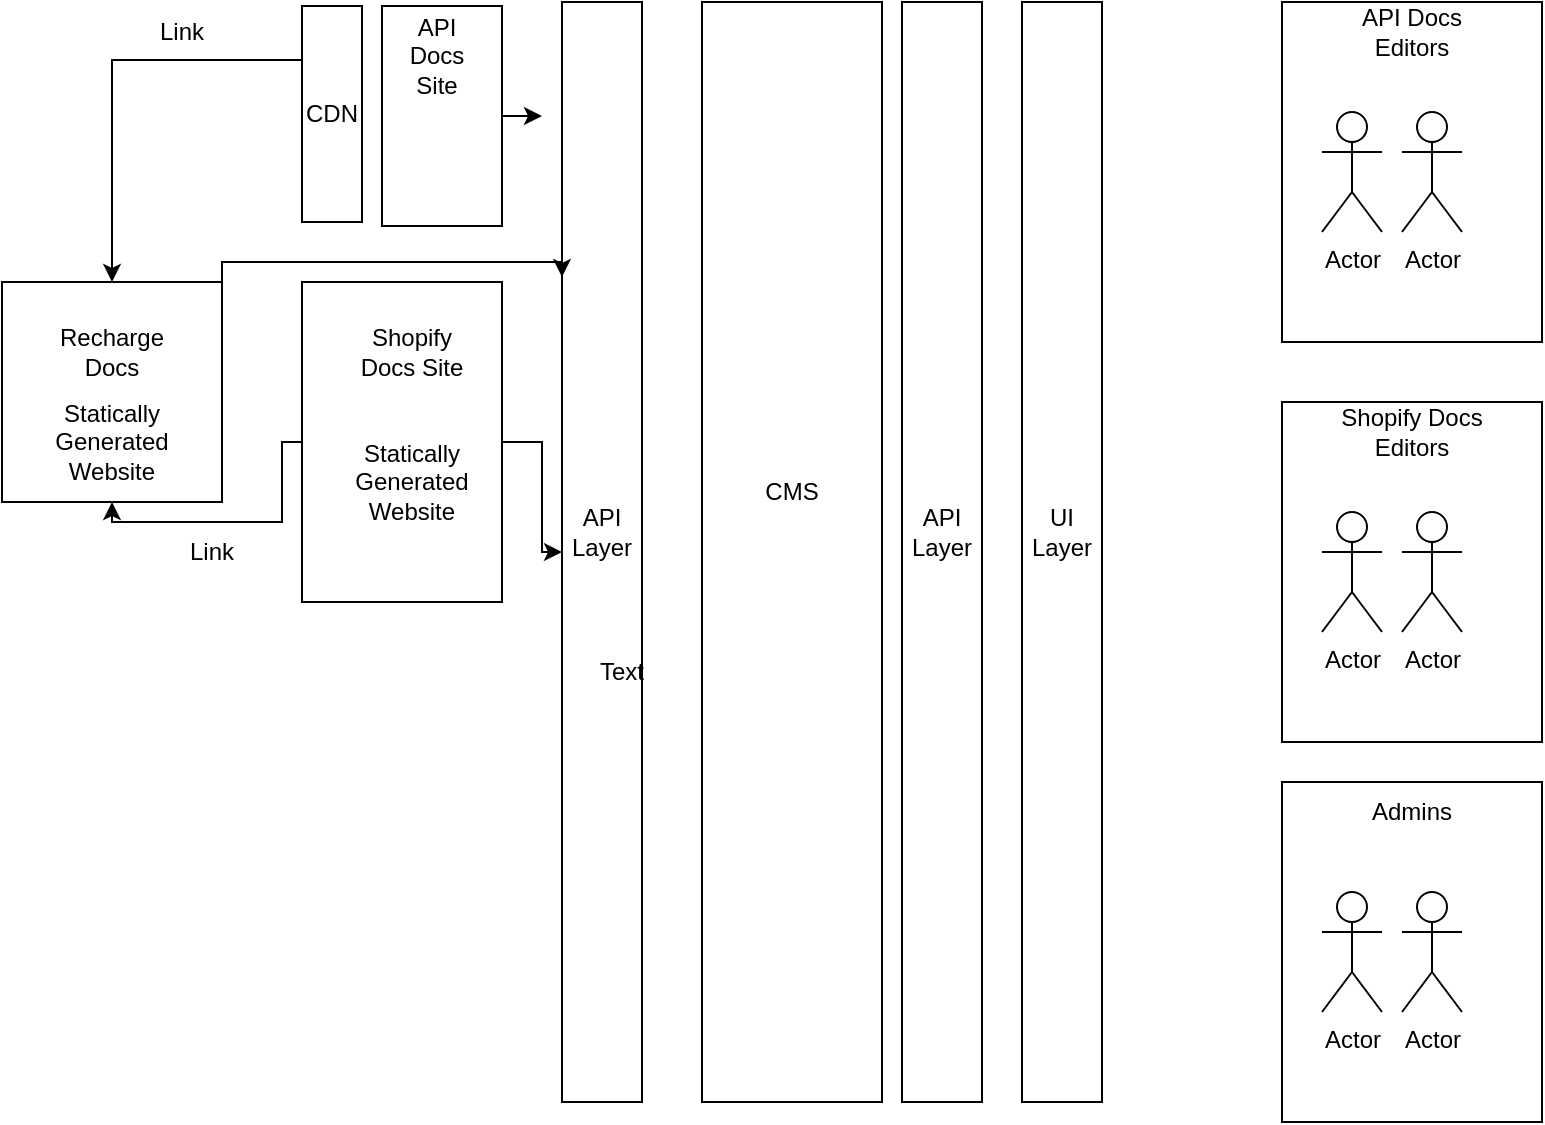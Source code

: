 <mxfile version="15.8.9" type="github">
  <diagram id="McnBqX_8OXEuc_d459IT" name="Page-1">
    <mxGraphModel dx="1278" dy="828" grid="1" gridSize="10" guides="1" tooltips="1" connect="1" arrows="1" fold="1" page="1" pageScale="1" pageWidth="850" pageHeight="1100" math="0" shadow="0">
      <root>
        <mxCell id="0" />
        <mxCell id="1" parent="0" />
        <mxCell id="wLzdfKrcWUK0gIP68M67-1" value="" style="rounded=0;whiteSpace=wrap;html=1;direction=south;" vertex="1" parent="1">
          <mxGeometry x="360" y="160" width="90" height="550" as="geometry" />
        </mxCell>
        <mxCell id="wLzdfKrcWUK0gIP68M67-2" value="CMS" style="text;html=1;strokeColor=none;fillColor=none;align=center;verticalAlign=middle;whiteSpace=wrap;rounded=0;" vertex="1" parent="1">
          <mxGeometry x="375" y="390" width="60" height="30" as="geometry" />
        </mxCell>
        <mxCell id="wLzdfKrcWUK0gIP68M67-4" value="" style="rounded=0;whiteSpace=wrap;html=1;direction=south;" vertex="1" parent="1">
          <mxGeometry x="460" y="160" width="40" height="550" as="geometry" />
        </mxCell>
        <mxCell id="wLzdfKrcWUK0gIP68M67-5" value="" style="rounded=0;whiteSpace=wrap;html=1;direction=south;" vertex="1" parent="1">
          <mxGeometry x="520" y="160" width="40" height="550" as="geometry" />
        </mxCell>
        <mxCell id="wLzdfKrcWUK0gIP68M67-6" value="API&lt;br&gt;Layer" style="text;html=1;strokeColor=none;fillColor=none;align=center;verticalAlign=middle;whiteSpace=wrap;rounded=0;" vertex="1" parent="1">
          <mxGeometry x="450" y="410" width="60" height="30" as="geometry" />
        </mxCell>
        <mxCell id="wLzdfKrcWUK0gIP68M67-7" value="UI&lt;br&gt;Layer" style="text;html=1;strokeColor=none;fillColor=none;align=center;verticalAlign=middle;whiteSpace=wrap;rounded=0;" vertex="1" parent="1">
          <mxGeometry x="510" y="410" width="60" height="30" as="geometry" />
        </mxCell>
        <mxCell id="wLzdfKrcWUK0gIP68M67-10" value="" style="rounded=0;whiteSpace=wrap;html=1;" vertex="1" parent="1">
          <mxGeometry x="650" y="160" width="130" height="170" as="geometry" />
        </mxCell>
        <mxCell id="wLzdfKrcWUK0gIP68M67-11" value="API Docs Editors" style="text;html=1;strokeColor=none;fillColor=none;align=center;verticalAlign=middle;whiteSpace=wrap;rounded=0;" vertex="1" parent="1">
          <mxGeometry x="670" y="160" width="90" height="30" as="geometry" />
        </mxCell>
        <mxCell id="wLzdfKrcWUK0gIP68M67-12" value="Actor" style="shape=umlActor;verticalLabelPosition=bottom;verticalAlign=top;html=1;outlineConnect=0;" vertex="1" parent="1">
          <mxGeometry x="670" y="215" width="30" height="60" as="geometry" />
        </mxCell>
        <mxCell id="wLzdfKrcWUK0gIP68M67-13" value="Actor" style="shape=umlActor;verticalLabelPosition=bottom;verticalAlign=top;html=1;outlineConnect=0;" vertex="1" parent="1">
          <mxGeometry x="710" y="215" width="30" height="60" as="geometry" />
        </mxCell>
        <mxCell id="wLzdfKrcWUK0gIP68M67-19" value="" style="rounded=0;whiteSpace=wrap;html=1;" vertex="1" parent="1">
          <mxGeometry x="650" y="360" width="130" height="170" as="geometry" />
        </mxCell>
        <mxCell id="wLzdfKrcWUK0gIP68M67-20" value="Shopify Docs Editors" style="text;html=1;strokeColor=none;fillColor=none;align=center;verticalAlign=middle;whiteSpace=wrap;rounded=0;" vertex="1" parent="1">
          <mxGeometry x="670" y="360" width="90" height="30" as="geometry" />
        </mxCell>
        <mxCell id="wLzdfKrcWUK0gIP68M67-21" value="Actor" style="shape=umlActor;verticalLabelPosition=bottom;verticalAlign=top;html=1;outlineConnect=0;" vertex="1" parent="1">
          <mxGeometry x="670" y="415" width="30" height="60" as="geometry" />
        </mxCell>
        <mxCell id="wLzdfKrcWUK0gIP68M67-22" value="Actor" style="shape=umlActor;verticalLabelPosition=bottom;verticalAlign=top;html=1;outlineConnect=0;" vertex="1" parent="1">
          <mxGeometry x="710" y="415" width="30" height="60" as="geometry" />
        </mxCell>
        <mxCell id="wLzdfKrcWUK0gIP68M67-23" value="" style="rounded=0;whiteSpace=wrap;html=1;" vertex="1" parent="1">
          <mxGeometry x="650" y="550" width="130" height="170" as="geometry" />
        </mxCell>
        <mxCell id="wLzdfKrcWUK0gIP68M67-24" value="Admins" style="text;html=1;strokeColor=none;fillColor=none;align=center;verticalAlign=middle;whiteSpace=wrap;rounded=0;" vertex="1" parent="1">
          <mxGeometry x="670" y="550" width="90" height="30" as="geometry" />
        </mxCell>
        <mxCell id="wLzdfKrcWUK0gIP68M67-25" value="Actor" style="shape=umlActor;verticalLabelPosition=bottom;verticalAlign=top;html=1;outlineConnect=0;" vertex="1" parent="1">
          <mxGeometry x="670" y="605" width="30" height="60" as="geometry" />
        </mxCell>
        <mxCell id="wLzdfKrcWUK0gIP68M67-26" value="Actor" style="shape=umlActor;verticalLabelPosition=bottom;verticalAlign=top;html=1;outlineConnect=0;" vertex="1" parent="1">
          <mxGeometry x="710" y="605" width="30" height="60" as="geometry" />
        </mxCell>
        <mxCell id="wLzdfKrcWUK0gIP68M67-27" value="" style="rounded=0;whiteSpace=wrap;html=1;direction=south;" vertex="1" parent="1">
          <mxGeometry x="290" y="160" width="40" height="550" as="geometry" />
        </mxCell>
        <mxCell id="wLzdfKrcWUK0gIP68M67-28" value="API&lt;br&gt;Layer" style="text;html=1;strokeColor=none;fillColor=none;align=center;verticalAlign=middle;whiteSpace=wrap;rounded=0;" vertex="1" parent="1">
          <mxGeometry x="280" y="410" width="60" height="30" as="geometry" />
        </mxCell>
        <mxCell id="wLzdfKrcWUK0gIP68M67-46" style="edgeStyle=orthogonalEdgeStyle;rounded=0;orthogonalLoop=1;jettySize=auto;html=1;exitX=1;exitY=0.5;exitDx=0;exitDy=0;entryX=0.25;entryY=1;entryDx=0;entryDy=0;" edge="1" parent="1" source="wLzdfKrcWUK0gIP68M67-29" target="wLzdfKrcWUK0gIP68M67-27">
          <mxGeometry relative="1" as="geometry">
            <Array as="points">
              <mxPoint x="120" y="290" />
              <mxPoint x="290" y="290" />
            </Array>
          </mxGeometry>
        </mxCell>
        <mxCell id="wLzdfKrcWUK0gIP68M67-29" value="" style="rounded=0;whiteSpace=wrap;html=1;" vertex="1" parent="1">
          <mxGeometry x="10" y="300" width="110" height="110" as="geometry" />
        </mxCell>
        <mxCell id="wLzdfKrcWUK0gIP68M67-37" style="edgeStyle=orthogonalEdgeStyle;rounded=0;orthogonalLoop=1;jettySize=auto;html=1;" edge="1" parent="1" source="wLzdfKrcWUK0gIP68M67-30">
          <mxGeometry relative="1" as="geometry">
            <mxPoint x="280" y="217" as="targetPoint" />
          </mxGeometry>
        </mxCell>
        <mxCell id="wLzdfKrcWUK0gIP68M67-30" value="" style="rounded=0;whiteSpace=wrap;html=1;" vertex="1" parent="1">
          <mxGeometry x="200" y="162" width="60" height="110" as="geometry" />
        </mxCell>
        <mxCell id="wLzdfKrcWUK0gIP68M67-31" value="API Docs Site" style="text;html=1;strokeColor=none;fillColor=none;align=center;verticalAlign=middle;whiteSpace=wrap;rounded=0;" vertex="1" parent="1">
          <mxGeometry x="210" y="172" width="35" height="30" as="geometry" />
        </mxCell>
        <mxCell id="wLzdfKrcWUK0gIP68M67-42" style="edgeStyle=orthogonalEdgeStyle;rounded=0;orthogonalLoop=1;jettySize=auto;html=1;exitX=0;exitY=0.25;exitDx=0;exitDy=0;" edge="1" parent="1" source="wLzdfKrcWUK0gIP68M67-32" target="wLzdfKrcWUK0gIP68M67-29">
          <mxGeometry relative="1" as="geometry" />
        </mxCell>
        <mxCell id="wLzdfKrcWUK0gIP68M67-32" value="" style="rounded=0;whiteSpace=wrap;html=1;" vertex="1" parent="1">
          <mxGeometry x="160" y="162" width="30" height="108" as="geometry" />
        </mxCell>
        <mxCell id="wLzdfKrcWUK0gIP68M67-33" value="CDN" style="text;html=1;strokeColor=none;fillColor=none;align=center;verticalAlign=middle;whiteSpace=wrap;rounded=0;" vertex="1" parent="1">
          <mxGeometry x="145" y="201" width="60" height="30" as="geometry" />
        </mxCell>
        <mxCell id="wLzdfKrcWUK0gIP68M67-38" style="edgeStyle=orthogonalEdgeStyle;rounded=0;orthogonalLoop=1;jettySize=auto;html=1;exitX=1;exitY=0.5;exitDx=0;exitDy=0;" edge="1" parent="1" source="wLzdfKrcWUK0gIP68M67-34" target="wLzdfKrcWUK0gIP68M67-27">
          <mxGeometry relative="1" as="geometry" />
        </mxCell>
        <mxCell id="wLzdfKrcWUK0gIP68M67-44" style="edgeStyle=orthogonalEdgeStyle;rounded=0;orthogonalLoop=1;jettySize=auto;html=1;entryX=0.5;entryY=1;entryDx=0;entryDy=0;" edge="1" parent="1" source="wLzdfKrcWUK0gIP68M67-34" target="wLzdfKrcWUK0gIP68M67-29">
          <mxGeometry relative="1" as="geometry">
            <Array as="points">
              <mxPoint x="150" y="380" />
              <mxPoint x="150" y="420" />
              <mxPoint x="65" y="420" />
            </Array>
          </mxGeometry>
        </mxCell>
        <mxCell id="wLzdfKrcWUK0gIP68M67-34" value="" style="rounded=0;whiteSpace=wrap;html=1;" vertex="1" parent="1">
          <mxGeometry x="160" y="300" width="100" height="160" as="geometry" />
        </mxCell>
        <mxCell id="wLzdfKrcWUK0gIP68M67-35" value="Shopify Docs Site" style="text;html=1;strokeColor=none;fillColor=none;align=center;verticalAlign=middle;whiteSpace=wrap;rounded=0;" vertex="1" parent="1">
          <mxGeometry x="185" y="320" width="60" height="30" as="geometry" />
        </mxCell>
        <mxCell id="wLzdfKrcWUK0gIP68M67-36" value="Statically Generated&lt;br&gt;Website" style="text;html=1;strokeColor=none;fillColor=none;align=center;verticalAlign=middle;whiteSpace=wrap;rounded=0;" vertex="1" parent="1">
          <mxGeometry x="185" y="385" width="60" height="30" as="geometry" />
        </mxCell>
        <mxCell id="wLzdfKrcWUK0gIP68M67-40" value="Text" style="text;html=1;strokeColor=none;fillColor=none;align=center;verticalAlign=middle;whiteSpace=wrap;rounded=0;" vertex="1" parent="1">
          <mxGeometry x="290" y="480" width="60" height="30" as="geometry" />
        </mxCell>
        <mxCell id="wLzdfKrcWUK0gIP68M67-41" value="Recharge Docs" style="text;html=1;strokeColor=none;fillColor=none;align=center;verticalAlign=middle;whiteSpace=wrap;rounded=0;" vertex="1" parent="1">
          <mxGeometry x="35" y="320" width="60" height="30" as="geometry" />
        </mxCell>
        <mxCell id="wLzdfKrcWUK0gIP68M67-43" value="Link" style="text;html=1;strokeColor=none;fillColor=none;align=center;verticalAlign=middle;whiteSpace=wrap;rounded=0;" vertex="1" parent="1">
          <mxGeometry x="70" y="160" width="60" height="30" as="geometry" />
        </mxCell>
        <mxCell id="wLzdfKrcWUK0gIP68M67-45" value="Link" style="text;html=1;strokeColor=none;fillColor=none;align=center;verticalAlign=middle;whiteSpace=wrap;rounded=0;" vertex="1" parent="1">
          <mxGeometry x="85" y="420" width="60" height="30" as="geometry" />
        </mxCell>
        <mxCell id="wLzdfKrcWUK0gIP68M67-47" value="Statically Generated Website" style="text;html=1;strokeColor=none;fillColor=none;align=center;verticalAlign=middle;whiteSpace=wrap;rounded=0;" vertex="1" parent="1">
          <mxGeometry x="35" y="365" width="60" height="30" as="geometry" />
        </mxCell>
      </root>
    </mxGraphModel>
  </diagram>
</mxfile>
